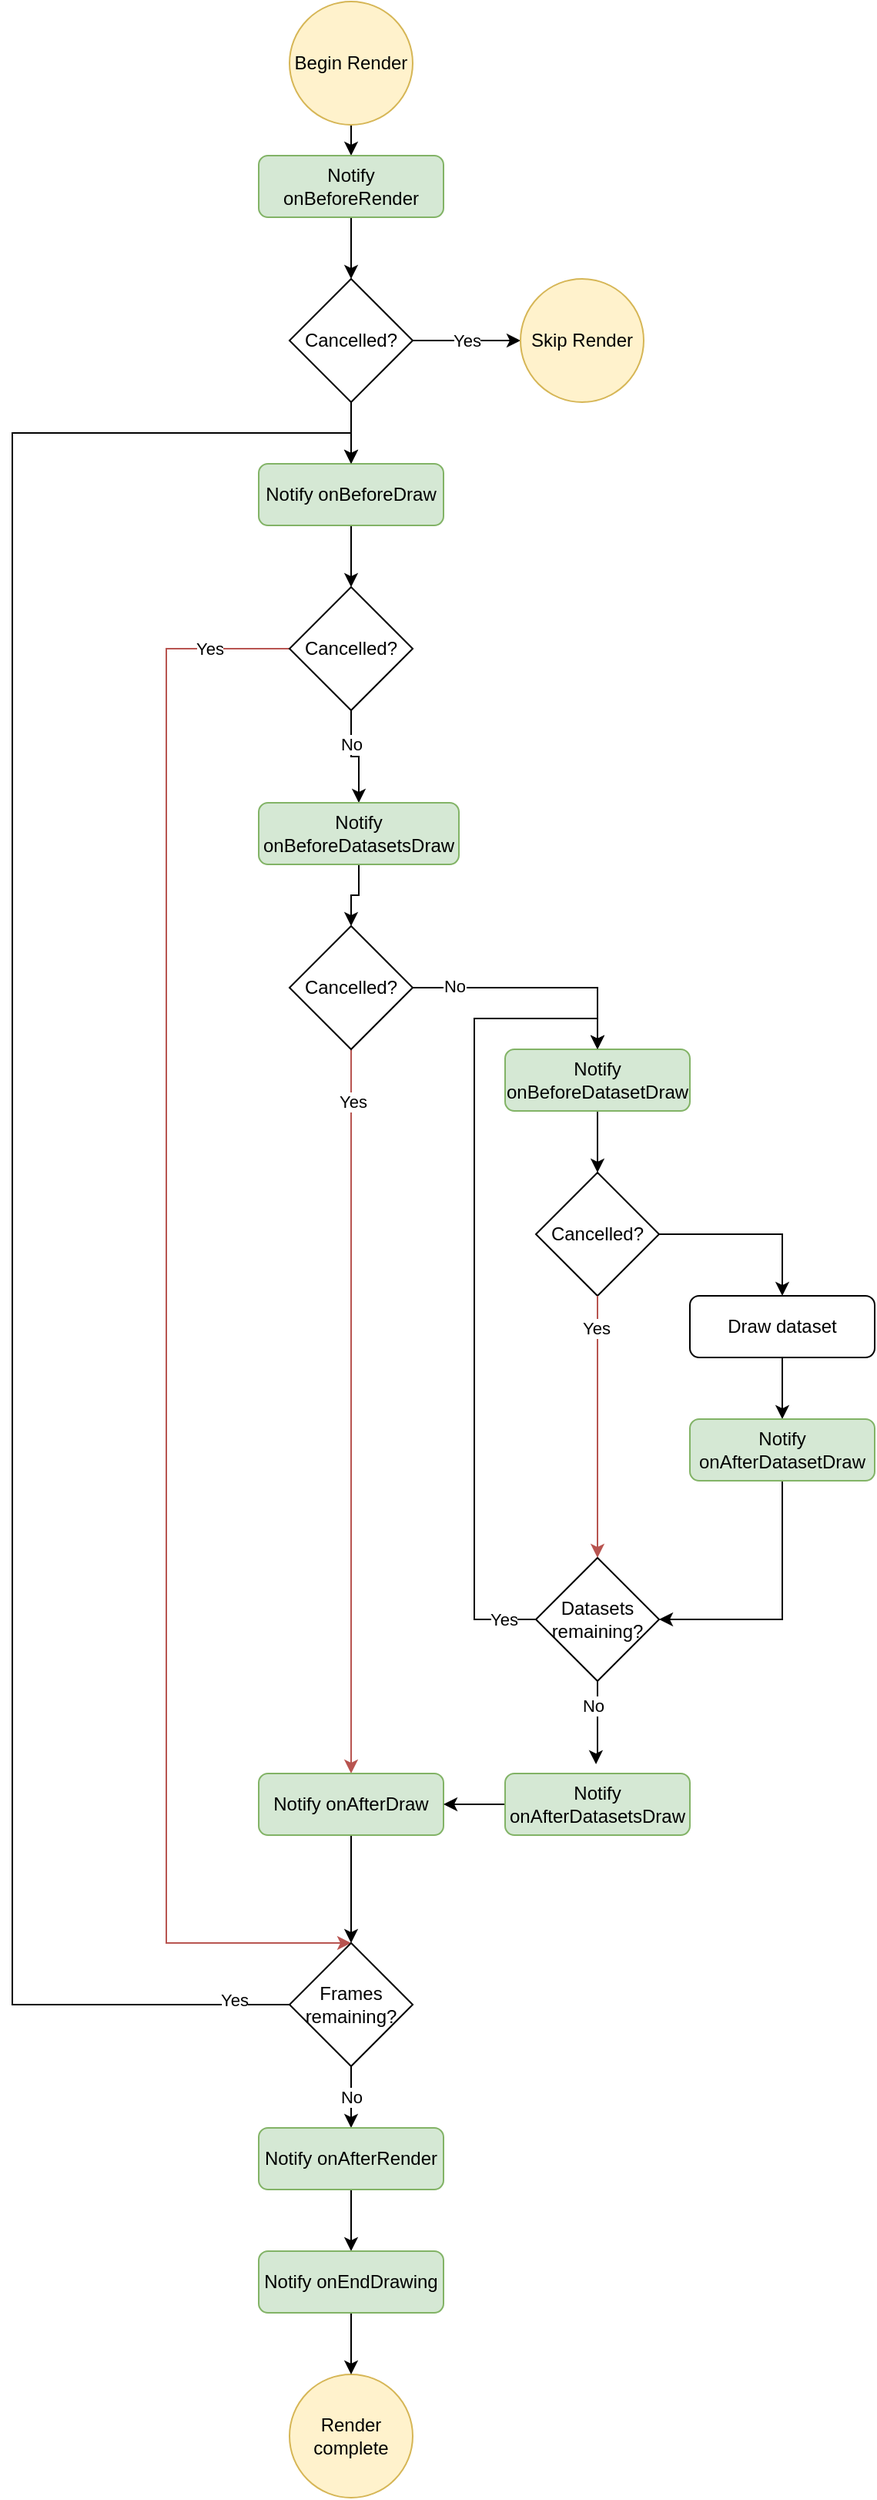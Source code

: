 <mxfile version="13.5.7" type="device" pages="3"><diagram id="GnJziOrIlQhF6Q0E3uKP" name="Chart render"><mxGraphModel dx="1086" dy="806" grid="1" gridSize="10" guides="1" tooltips="1" connect="1" arrows="1" fold="1" page="1" pageScale="1" pageWidth="850" pageHeight="1100" math="0" shadow="0"><root><mxCell id="0"/><mxCell id="1" parent="0"/><mxCell id="fmlOyNdgdFFBq7cwYFHD-3" style="edgeStyle=orthogonalEdgeStyle;rounded=0;orthogonalLoop=1;jettySize=auto;html=1;exitX=0.5;exitY=1;exitDx=0;exitDy=0;entryX=0.5;entryY=0;entryDx=0;entryDy=0;" parent="1" source="fmlOyNdgdFFBq7cwYFHD-1" target="fmlOyNdgdFFBq7cwYFHD-2" edge="1"><mxGeometry relative="1" as="geometry"/></mxCell><mxCell id="fmlOyNdgdFFBq7cwYFHD-1" value="Begin Render" style="ellipse;whiteSpace=wrap;html=1;aspect=fixed;fillColor=#fff2cc;strokeColor=#d6b656;" parent="1" vertex="1"><mxGeometry x="380" y="20" width="80" height="80" as="geometry"/></mxCell><mxCell id="fmlOyNdgdFFBq7cwYFHD-5" style="edgeStyle=orthogonalEdgeStyle;rounded=0;orthogonalLoop=1;jettySize=auto;html=1;exitX=0.5;exitY=1;exitDx=0;exitDy=0;entryX=0.5;entryY=0;entryDx=0;entryDy=0;" parent="1" source="fmlOyNdgdFFBq7cwYFHD-2" target="fmlOyNdgdFFBq7cwYFHD-4" edge="1"><mxGeometry relative="1" as="geometry"/></mxCell><mxCell id="fmlOyNdgdFFBq7cwYFHD-2" value="Notify onBeforeRender" style="rounded=1;whiteSpace=wrap;html=1;fillColor=#d5e8d4;strokeColor=#82b366;" parent="1" vertex="1"><mxGeometry x="360" y="120" width="120" height="40" as="geometry"/></mxCell><mxCell id="fmlOyNdgdFFBq7cwYFHD-8" value="Yes" style="edgeStyle=orthogonalEdgeStyle;rounded=0;orthogonalLoop=1;jettySize=auto;html=1;exitX=1;exitY=0.5;exitDx=0;exitDy=0;entryX=0;entryY=0.5;entryDx=0;entryDy=0;" parent="1" source="fmlOyNdgdFFBq7cwYFHD-4" target="734RPRVgWJddJcd1C0tZ-1" edge="1"><mxGeometry relative="1" as="geometry"><mxPoint x="520" y="240" as="targetPoint"/></mxGeometry></mxCell><mxCell id="fmlOyNdgdFFBq7cwYFHD-10" style="edgeStyle=orthogonalEdgeStyle;rounded=0;orthogonalLoop=1;jettySize=auto;html=1;exitX=0.5;exitY=1;exitDx=0;exitDy=0;" parent="1" source="fmlOyNdgdFFBq7cwYFHD-4" target="fmlOyNdgdFFBq7cwYFHD-9" edge="1"><mxGeometry relative="1" as="geometry"/></mxCell><mxCell id="fmlOyNdgdFFBq7cwYFHD-4" value="Cancelled?" style="rhombus;whiteSpace=wrap;html=1;" parent="1" vertex="1"><mxGeometry x="380" y="200" width="80" height="80" as="geometry"/></mxCell><mxCell id="fmlOyNdgdFFBq7cwYFHD-12" style="edgeStyle=orthogonalEdgeStyle;rounded=0;orthogonalLoop=1;jettySize=auto;html=1;exitX=0.5;exitY=1;exitDx=0;exitDy=0;" parent="1" source="fmlOyNdgdFFBq7cwYFHD-9" target="fmlOyNdgdFFBq7cwYFHD-11" edge="1"><mxGeometry relative="1" as="geometry"/></mxCell><mxCell id="fmlOyNdgdFFBq7cwYFHD-9" value="Notify onBeforeDraw" style="rounded=1;whiteSpace=wrap;html=1;fillColor=#d5e8d4;strokeColor=#82b366;" parent="1" vertex="1"><mxGeometry x="360" y="320" width="120" height="40" as="geometry"/></mxCell><mxCell id="fmlOyNdgdFFBq7cwYFHD-14" value="Yes" style="edgeStyle=orthogonalEdgeStyle;rounded=0;orthogonalLoop=1;jettySize=auto;html=1;exitX=0;exitY=0.5;exitDx=0;exitDy=0;entryX=0.5;entryY=0;entryDx=0;entryDy=0;fillColor=#f8cecc;strokeColor=#b85450;" parent="1" source="fmlOyNdgdFFBq7cwYFHD-11" target="fmlOyNdgdFFBq7cwYFHD-13" edge="1"><mxGeometry x="-0.9" relative="1" as="geometry"><Array as="points"><mxPoint x="300" y="440"/><mxPoint x="300" y="1280"/></Array><mxPoint as="offset"/></mxGeometry></mxCell><mxCell id="fmlOyNdgdFFBq7cwYFHD-21" value="No" style="edgeStyle=orthogonalEdgeStyle;rounded=0;orthogonalLoop=1;jettySize=auto;html=1;exitX=0.5;exitY=1;exitDx=0;exitDy=0;entryX=0.5;entryY=0;entryDx=0;entryDy=0;" parent="1" source="fmlOyNdgdFFBq7cwYFHD-11" target="fmlOyNdgdFFBq7cwYFHD-22" edge="1"><mxGeometry x="-0.333" relative="1" as="geometry"><mxPoint x="420" y="520" as="targetPoint"/><mxPoint as="offset"/></mxGeometry></mxCell><mxCell id="fmlOyNdgdFFBq7cwYFHD-11" value="Cancelled?" style="rhombus;whiteSpace=wrap;html=1;" parent="1" vertex="1"><mxGeometry x="380" y="400" width="80" height="80" as="geometry"/></mxCell><mxCell id="fmlOyNdgdFFBq7cwYFHD-16" value="No" style="edgeStyle=orthogonalEdgeStyle;rounded=0;orthogonalLoop=1;jettySize=auto;html=1;exitX=0.5;exitY=1;exitDx=0;exitDy=0;entryX=0.5;entryY=0;entryDx=0;entryDy=0;" parent="1" source="fmlOyNdgdFFBq7cwYFHD-13" target="fmlOyNdgdFFBq7cwYFHD-15" edge="1"><mxGeometry relative="1" as="geometry"/></mxCell><mxCell id="fmlOyNdgdFFBq7cwYFHD-17" style="edgeStyle=orthogonalEdgeStyle;rounded=0;orthogonalLoop=1;jettySize=auto;html=1;exitX=0;exitY=0.5;exitDx=0;exitDy=0;entryX=0.5;entryY=0;entryDx=0;entryDy=0;" parent="1" source="fmlOyNdgdFFBq7cwYFHD-13" target="fmlOyNdgdFFBq7cwYFHD-9" edge="1"><mxGeometry relative="1" as="geometry"><Array as="points"><mxPoint x="200" y="1320"/><mxPoint x="200" y="300"/><mxPoint x="420" y="300"/></Array></mxGeometry></mxCell><mxCell id="fmlOyNdgdFFBq7cwYFHD-18" value="Yes" style="edgeLabel;html=1;align=center;verticalAlign=middle;resizable=0;points=[];" parent="fmlOyNdgdFFBq7cwYFHD-17" vertex="1" connectable="0"><mxGeometry x="-0.95" y="-3" relative="1" as="geometry"><mxPoint as="offset"/></mxGeometry></mxCell><mxCell id="fmlOyNdgdFFBq7cwYFHD-13" value="Frames remaining?" style="rhombus;whiteSpace=wrap;html=1;" parent="1" vertex="1"><mxGeometry x="380" y="1280" width="80" height="80" as="geometry"/></mxCell><mxCell id="fmlOyNdgdFFBq7cwYFHD-47" style="edgeStyle=orthogonalEdgeStyle;rounded=0;orthogonalLoop=1;jettySize=auto;html=1;exitX=0.5;exitY=1;exitDx=0;exitDy=0;" parent="1" source="fmlOyNdgdFFBq7cwYFHD-15" target="8lVrZA8lv4T2gQt4YGdE-1" edge="1"><mxGeometry relative="1" as="geometry"/></mxCell><mxCell id="fmlOyNdgdFFBq7cwYFHD-15" value="Notify onAfterRender" style="rounded=1;whiteSpace=wrap;html=1;fillColor=#d5e8d4;strokeColor=#82b366;" parent="1" vertex="1"><mxGeometry x="360" y="1400" width="120" height="40" as="geometry"/></mxCell><mxCell id="fmlOyNdgdFFBq7cwYFHD-25" style="edgeStyle=orthogonalEdgeStyle;rounded=0;orthogonalLoop=1;jettySize=auto;html=1;exitX=0.5;exitY=1;exitDx=0;exitDy=0;" parent="1" source="fmlOyNdgdFFBq7cwYFHD-22" target="fmlOyNdgdFFBq7cwYFHD-24" edge="1"><mxGeometry relative="1" as="geometry"/></mxCell><mxCell id="fmlOyNdgdFFBq7cwYFHD-22" value="Notify onBeforeDatasetsDraw" style="rounded=1;whiteSpace=wrap;html=1;fillColor=#d5e8d4;strokeColor=#82b366;" parent="1" vertex="1"><mxGeometry x="360" y="540" width="130" height="40" as="geometry"/></mxCell><mxCell id="fmlOyNdgdFFBq7cwYFHD-30" style="edgeStyle=orthogonalEdgeStyle;rounded=0;orthogonalLoop=1;jettySize=auto;html=1;exitX=0.5;exitY=1;exitDx=0;exitDy=0;entryX=0.5;entryY=0;entryDx=0;entryDy=0;fillColor=#f8cecc;strokeColor=#b85450;" parent="1" source="fmlOyNdgdFFBq7cwYFHD-24" target="fmlOyNdgdFFBq7cwYFHD-27" edge="1"><mxGeometry relative="1" as="geometry"><mxPoint x="420" y="1140" as="targetPoint"/></mxGeometry></mxCell><mxCell id="fmlOyNdgdFFBq7cwYFHD-31" value="Yes" style="edgeLabel;html=1;align=center;verticalAlign=middle;resizable=0;points=[];" parent="fmlOyNdgdFFBq7cwYFHD-30" vertex="1" connectable="0"><mxGeometry x="-0.856" y="1" relative="1" as="geometry"><mxPoint as="offset"/></mxGeometry></mxCell><mxCell id="fmlOyNdgdFFBq7cwYFHD-33" style="edgeStyle=orthogonalEdgeStyle;rounded=0;orthogonalLoop=1;jettySize=auto;html=1;exitX=1;exitY=0.5;exitDx=0;exitDy=0;entryX=0.5;entryY=0;entryDx=0;entryDy=0;" parent="1" source="fmlOyNdgdFFBq7cwYFHD-24" target="fmlOyNdgdFFBq7cwYFHD-32" edge="1"><mxGeometry relative="1" as="geometry"/></mxCell><mxCell id="fmlOyNdgdFFBq7cwYFHD-34" value="No" style="edgeLabel;html=1;align=center;verticalAlign=middle;resizable=0;points=[];" parent="fmlOyNdgdFFBq7cwYFHD-33" vertex="1" connectable="0"><mxGeometry x="-0.662" y="1" relative="1" as="geometry"><mxPoint as="offset"/></mxGeometry></mxCell><mxCell id="fmlOyNdgdFFBq7cwYFHD-24" value="Cancelled?" style="rhombus;whiteSpace=wrap;html=1;" parent="1" vertex="1"><mxGeometry x="380" y="620" width="80" height="80" as="geometry"/></mxCell><mxCell id="fmlOyNdgdFFBq7cwYFHD-29" style="edgeStyle=orthogonalEdgeStyle;rounded=0;orthogonalLoop=1;jettySize=auto;html=1;exitX=0.5;exitY=1;exitDx=0;exitDy=0;entryX=0.5;entryY=0;entryDx=0;entryDy=0;" parent="1" source="fmlOyNdgdFFBq7cwYFHD-27" target="fmlOyNdgdFFBq7cwYFHD-13" edge="1"><mxGeometry relative="1" as="geometry"/></mxCell><mxCell id="fmlOyNdgdFFBq7cwYFHD-27" value="Notify onAfterDraw" style="rounded=1;whiteSpace=wrap;html=1;fillColor=#d5e8d4;strokeColor=#82b366;" parent="1" vertex="1"><mxGeometry x="360" y="1170" width="120" height="40" as="geometry"/></mxCell><mxCell id="fmlOyNdgdFFBq7cwYFHD-36" style="edgeStyle=orthogonalEdgeStyle;rounded=0;orthogonalLoop=1;jettySize=auto;html=1;exitX=0.5;exitY=1;exitDx=0;exitDy=0;" parent="1" source="fmlOyNdgdFFBq7cwYFHD-32" target="fmlOyNdgdFFBq7cwYFHD-35" edge="1"><mxGeometry relative="1" as="geometry"/></mxCell><mxCell id="fmlOyNdgdFFBq7cwYFHD-32" value="Notify onBeforeDatasetDraw" style="rounded=1;whiteSpace=wrap;html=1;fillColor=#d5e8d4;strokeColor=#82b366;" parent="1" vertex="1"><mxGeometry x="520" y="700" width="120" height="40" as="geometry"/></mxCell><mxCell id="fmlOyNdgdFFBq7cwYFHD-42" style="edgeStyle=orthogonalEdgeStyle;rounded=0;orthogonalLoop=1;jettySize=auto;html=1;exitX=1;exitY=0.5;exitDx=0;exitDy=0;entryX=0.5;entryY=0;entryDx=0;entryDy=0;" parent="1" source="fmlOyNdgdFFBq7cwYFHD-35" target="fmlOyNdgdFFBq7cwYFHD-41" edge="1"><mxGeometry relative="1" as="geometry"/></mxCell><mxCell id="fmlOyNdgdFFBq7cwYFHD-35" value="Cancelled?" style="rhombus;whiteSpace=wrap;html=1;" parent="1" vertex="1"><mxGeometry x="540" y="780" width="80" height="80" as="geometry"/></mxCell><mxCell id="fmlOyNdgdFFBq7cwYFHD-38" value="Yes" style="edgeStyle=orthogonalEdgeStyle;rounded=0;orthogonalLoop=1;jettySize=auto;html=1;exitX=0;exitY=0.5;exitDx=0;exitDy=0;entryX=0.5;entryY=0;entryDx=0;entryDy=0;" parent="1" source="fmlOyNdgdFFBq7cwYFHD-37" target="fmlOyNdgdFFBq7cwYFHD-32" edge="1"><mxGeometry x="-0.918" relative="1" as="geometry"><Array as="points"><mxPoint x="500" y="1070"/><mxPoint x="500" y="680"/><mxPoint x="580" y="680"/></Array><mxPoint as="offset"/></mxGeometry></mxCell><mxCell id="fmlOyNdgdFFBq7cwYFHD-48" style="edgeStyle=orthogonalEdgeStyle;rounded=0;orthogonalLoop=1;jettySize=auto;html=1;exitX=0.5;exitY=1;exitDx=0;exitDy=0;entryX=0.492;entryY=-0.15;entryDx=0;entryDy=0;entryPerimeter=0;" parent="1" source="fmlOyNdgdFFBq7cwYFHD-37" target="C2GK0nf1h0dBKhVct6-U-2" edge="1"><mxGeometry relative="1" as="geometry"><Array as="points"><mxPoint x="580" y="1160"/></Array><mxPoint x="420" y="1140" as="targetPoint"/></mxGeometry></mxCell><mxCell id="fmlOyNdgdFFBq7cwYFHD-49" value="No" style="edgeLabel;html=1;align=center;verticalAlign=middle;resizable=0;points=[];" parent="fmlOyNdgdFFBq7cwYFHD-48" vertex="1" connectable="0"><mxGeometry x="-0.432" y="-3" relative="1" as="geometry"><mxPoint as="offset"/></mxGeometry></mxCell><mxCell id="fmlOyNdgdFFBq7cwYFHD-37" value="Datasets remaining?" style="rhombus;whiteSpace=wrap;html=1;" parent="1" vertex="1"><mxGeometry x="540" y="1030" width="80" height="80" as="geometry"/></mxCell><mxCell id="fmlOyNdgdFFBq7cwYFHD-44" style="edgeStyle=orthogonalEdgeStyle;rounded=0;orthogonalLoop=1;jettySize=auto;html=1;exitX=0.5;exitY=1;exitDx=0;exitDy=0;" parent="1" source="fmlOyNdgdFFBq7cwYFHD-41" target="fmlOyNdgdFFBq7cwYFHD-43" edge="1"><mxGeometry relative="1" as="geometry"/></mxCell><mxCell id="fmlOyNdgdFFBq7cwYFHD-41" value="Draw dataset" style="rounded=1;whiteSpace=wrap;html=1;" parent="1" vertex="1"><mxGeometry x="640" y="860" width="120" height="40" as="geometry"/></mxCell><mxCell id="fmlOyNdgdFFBq7cwYFHD-45" style="edgeStyle=orthogonalEdgeStyle;rounded=0;orthogonalLoop=1;jettySize=auto;html=1;exitX=0.5;exitY=1;exitDx=0;exitDy=0;entryX=1;entryY=0.5;entryDx=0;entryDy=0;" parent="1" source="fmlOyNdgdFFBq7cwYFHD-43" target="fmlOyNdgdFFBq7cwYFHD-37" edge="1"><mxGeometry relative="1" as="geometry"/></mxCell><mxCell id="fmlOyNdgdFFBq7cwYFHD-43" value="Notify onAfterDatasetDraw" style="rounded=1;whiteSpace=wrap;html=1;fillColor=#d5e8d4;strokeColor=#82b366;" parent="1" vertex="1"><mxGeometry x="640" y="940" width="120" height="40" as="geometry"/></mxCell><mxCell id="fmlOyNdgdFFBq7cwYFHD-46" value="Render complete" style="ellipse;whiteSpace=wrap;html=1;aspect=fixed;fillColor=#fff2cc;strokeColor=#d6b656;" parent="1" vertex="1"><mxGeometry x="380" y="1560" width="80" height="80" as="geometry"/></mxCell><mxCell id="fmlOyNdgdFFBq7cwYFHD-39" style="edgeStyle=orthogonalEdgeStyle;rounded=0;orthogonalLoop=1;jettySize=auto;html=1;exitX=0.5;exitY=1;exitDx=0;exitDy=0;fillColor=#f8cecc;strokeColor=#b85450;" parent="1" source="fmlOyNdgdFFBq7cwYFHD-35" target="fmlOyNdgdFFBq7cwYFHD-37" edge="1"><mxGeometry relative="1" as="geometry"/></mxCell><mxCell id="fmlOyNdgdFFBq7cwYFHD-40" value="Yes" style="edgeLabel;html=1;align=center;verticalAlign=middle;resizable=0;points=[];" parent="fmlOyNdgdFFBq7cwYFHD-39" vertex="1" connectable="0"><mxGeometry x="-0.754" y="-1" relative="1" as="geometry"><mxPoint as="offset"/></mxGeometry></mxCell><mxCell id="C2GK0nf1h0dBKhVct6-U-3" value="" style="edgeStyle=orthogonalEdgeStyle;rounded=0;orthogonalLoop=1;jettySize=auto;html=1;" parent="1" source="C2GK0nf1h0dBKhVct6-U-2" target="fmlOyNdgdFFBq7cwYFHD-27" edge="1"><mxGeometry relative="1" as="geometry"/></mxCell><mxCell id="C2GK0nf1h0dBKhVct6-U-2" value="Notify onAfterDatasetsDraw" style="rounded=1;whiteSpace=wrap;html=1;fillColor=#d5e8d4;strokeColor=#82b366;" parent="1" vertex="1"><mxGeometry x="520" y="1170" width="120" height="40" as="geometry"/></mxCell><mxCell id="734RPRVgWJddJcd1C0tZ-1" value="Skip Render" style="ellipse;whiteSpace=wrap;html=1;aspect=fixed;fillColor=#fff2cc;strokeColor=#d6b656;" parent="1" vertex="1"><mxGeometry x="530" y="200" width="80" height="80" as="geometry"/></mxCell><mxCell id="8lVrZA8lv4T2gQt4YGdE-2" value="" style="edgeStyle=orthogonalEdgeStyle;rounded=0;orthogonalLoop=1;jettySize=auto;html=1;" edge="1" parent="1" source="8lVrZA8lv4T2gQt4YGdE-1" target="fmlOyNdgdFFBq7cwYFHD-46"><mxGeometry relative="1" as="geometry"/></mxCell><mxCell id="8lVrZA8lv4T2gQt4YGdE-1" value="Notify onEndDrawing" style="rounded=1;whiteSpace=wrap;html=1;fillColor=#d5e8d4;strokeColor=#82b366;" vertex="1" parent="1"><mxGeometry x="360" y="1480" width="120" height="40" as="geometry"/></mxCell></root></mxGraphModel></diagram><diagram id="qz6xZkkN5_TWD1aOfnxG" name="Chart Init"><mxGraphModel dx="1422" dy="822" grid="1" gridSize="10" guides="1" tooltips="1" connect="1" arrows="1" fold="1" page="1" pageScale="1" pageWidth="850" pageHeight="1100" math="0" shadow="0"><root><mxCell id="VrM6jVqB5EdETJXvk_b9-0"/><mxCell id="VrM6jVqB5EdETJXvk_b9-1" parent="VrM6jVqB5EdETJXvk_b9-0"/><mxCell id="B2WSiB_KLkefbDagkvPR-1" style="edgeStyle=orthogonalEdgeStyle;rounded=0;orthogonalLoop=1;jettySize=auto;html=1;exitX=0.5;exitY=1;exitDx=0;exitDy=0;entryX=0.5;entryY=0;entryDx=0;entryDy=0;" parent="VrM6jVqB5EdETJXvk_b9-1" source="woh9SrBhe5PWHDFjs9Lz-0" target="wKLOAW9VDdq8X3mcxytw-0" edge="1"><mxGeometry relative="1" as="geometry"/></mxCell><mxCell id="woh9SrBhe5PWHDFjs9Lz-0" value="Chart created" style="ellipse;whiteSpace=wrap;html=1;aspect=fixed;fillColor=#fff2cc;strokeColor=#d6b656;" parent="VrM6jVqB5EdETJXvk_b9-1" vertex="1"><mxGeometry x="380" y="20" width="80" height="80" as="geometry"/></mxCell><mxCell id="szYufQv6bFErSRYS5-Rp-1" style="edgeStyle=orthogonalEdgeStyle;rounded=0;orthogonalLoop=1;jettySize=auto;html=1;exitX=0.5;exitY=1;exitDx=0;exitDy=0;" parent="VrM6jVqB5EdETJXvk_b9-1" source="B2WSiB_KLkefbDagkvPR-0" target="B2WSiB_KLkefbDagkvPR-2" edge="1"><mxGeometry relative="1" as="geometry"/></mxCell><mxCell id="B2WSiB_KLkefbDagkvPR-0" value="Notify onBeforeInit" style="rounded=1;whiteSpace=wrap;html=1;fillColor=#d5e8d4;strokeColor=#82b366;" parent="VrM6jVqB5EdETJXvk_b9-1" vertex="1"><mxGeometry x="360" y="320" width="120" height="40" as="geometry"/></mxCell><mxCell id="szYufQv6bFErSRYS5-Rp-3" style="edgeStyle=orthogonalEdgeStyle;rounded=0;orthogonalLoop=1;jettySize=auto;html=1;exitX=1;exitY=0.5;exitDx=0;exitDy=0;entryX=0.5;entryY=0;entryDx=0;entryDy=0;" parent="VrM6jVqB5EdETJXvk_b9-1" source="B2WSiB_KLkefbDagkvPR-2" target="szYufQv6bFErSRYS5-Rp-2" edge="1"><mxGeometry relative="1" as="geometry"/></mxCell><mxCell id="szYufQv6bFErSRYS5-Rp-4" value="Yes" style="edgeLabel;html=1;align=center;verticalAlign=middle;resizable=0;points=[];" parent="szYufQv6bFErSRYS5-Rp-3" vertex="1" connectable="0"><mxGeometry x="-0.6" y="4" relative="1" as="geometry"><mxPoint as="offset"/></mxGeometry></mxCell><mxCell id="szYufQv6bFErSRYS5-Rp-6" value="No" style="edgeStyle=orthogonalEdgeStyle;rounded=0;orthogonalLoop=1;jettySize=auto;html=1;exitX=0.5;exitY=1;exitDx=0;exitDy=0;entryX=0.5;entryY=0;entryDx=0;entryDy=0;" parent="VrM6jVqB5EdETJXvk_b9-1" source="B2WSiB_KLkefbDagkvPR-2" target="szYufQv6bFErSRYS5-Rp-5" edge="1"><mxGeometry x="-0.5" relative="1" as="geometry"><Array as="points"><mxPoint x="420" y="500"/><mxPoint x="420" y="500"/></Array><mxPoint as="offset"/></mxGeometry></mxCell><mxCell id="B2WSiB_KLkefbDagkvPR-2" value="Responsive?" style="rhombus;whiteSpace=wrap;html=1;" parent="VrM6jVqB5EdETJXvk_b9-1" vertex="1"><mxGeometry x="380" y="400" width="80" height="80" as="geometry"/></mxCell><mxCell id="szYufQv6bFErSRYS5-Rp-7" style="edgeStyle=orthogonalEdgeStyle;rounded=0;orthogonalLoop=1;jettySize=auto;html=1;exitX=0.5;exitY=1;exitDx=0;exitDy=0;entryX=0.5;entryY=0;entryDx=0;entryDy=0;" parent="VrM6jVqB5EdETJXvk_b9-1" source="szYufQv6bFErSRYS5-Rp-2" target="szYufQv6bFErSRYS5-Rp-5" edge="1"><mxGeometry relative="1" as="geometry"/></mxCell><mxCell id="szYufQv6bFErSRYS5-Rp-2" value="Notify onResize" style="rounded=1;whiteSpace=wrap;html=1;fillColor=#d5e8d4;strokeColor=#82b366;" parent="VrM6jVqB5EdETJXvk_b9-1" vertex="1"><mxGeometry x="480" y="480" width="120" height="40" as="geometry"/></mxCell><mxCell id="szYufQv6bFErSRYS5-Rp-9" style="edgeStyle=orthogonalEdgeStyle;rounded=0;orthogonalLoop=1;jettySize=auto;html=1;exitX=0.5;exitY=1;exitDx=0;exitDy=0;" parent="VrM6jVqB5EdETJXvk_b9-1" source="szYufQv6bFErSRYS5-Rp-5" target="szYufQv6bFErSRYS5-Rp-8" edge="1"><mxGeometry relative="1" as="geometry"/></mxCell><mxCell id="szYufQv6bFErSRYS5-Rp-5" value="Notify onAfterInit" style="rounded=1;whiteSpace=wrap;html=1;fillColor=#d5e8d4;strokeColor=#82b366;" parent="VrM6jVqB5EdETJXvk_b9-1" vertex="1"><mxGeometry x="360" y="560" width="120" height="40" as="geometry"/></mxCell><mxCell id="szYufQv6bFErSRYS5-Rp-8" value="Initial update" style="ellipse;whiteSpace=wrap;html=1;aspect=fixed;fillColor=#fff2cc;strokeColor=#d6b656;" parent="VrM6jVqB5EdETJXvk_b9-1" vertex="1"><mxGeometry x="380" y="640" width="80" height="80" as="geometry"/></mxCell><mxCell id="pECM--Bhd49QXNkkACUy-1" value="" style="edgeStyle=orthogonalEdgeStyle;rounded=0;orthogonalLoop=1;jettySize=auto;html=1;" edge="1" parent="VrM6jVqB5EdETJXvk_b9-1" source="wKLOAW9VDdq8X3mcxytw-0" target="pECM--Bhd49QXNkkACUy-0"><mxGeometry relative="1" as="geometry"/></mxCell><mxCell id="wKLOAW9VDdq8X3mcxytw-0" value="Notify onConfigure" style="rounded=1;whiteSpace=wrap;html=1;fillColor=#d5e8d4;strokeColor=#82b366;" vertex="1" parent="VrM6jVqB5EdETJXvk_b9-1"><mxGeometry x="360" y="160" width="120" height="40" as="geometry"/></mxCell><mxCell id="pECM--Bhd49QXNkkACUy-2" value="" style="edgeStyle=orthogonalEdgeStyle;rounded=0;orthogonalLoop=1;jettySize=auto;html=1;" edge="1" parent="VrM6jVqB5EdETJXvk_b9-1" source="pECM--Bhd49QXNkkACUy-0" target="B2WSiB_KLkefbDagkvPR-0"><mxGeometry relative="1" as="geometry"/></mxCell><mxCell id="pECM--Bhd49QXNkkACUy-0" value="Create new Chart" style="rounded=1;whiteSpace=wrap;html=1;" vertex="1" parent="VrM6jVqB5EdETJXvk_b9-1"><mxGeometry x="360" y="240" width="120" height="40" as="geometry"/></mxCell></root></mxGraphModel></diagram><diagram id="6Hx3QUBt-kPyE_5nGTOz" name="Chart update"><mxGraphModel dx="1422" dy="822" grid="1" gridSize="10" guides="1" tooltips="1" connect="1" arrows="1" fold="1" page="1" pageScale="1" pageWidth="850" pageHeight="1100" math="0" shadow="0"><root><mxCell id="VQfmOpTDe0VD5iAt6V-u-0"/><mxCell id="VQfmOpTDe0VD5iAt6V-u-1" parent="VQfmOpTDe0VD5iAt6V-u-0"/><mxCell id="Q3U93CJ0g42DnSEeK9jO-9" value="" style="edgeStyle=orthogonalEdgeStyle;rounded=0;orthogonalLoop=1;jettySize=auto;html=1;" edge="1" parent="VQfmOpTDe0VD5iAt6V-u-1" source="qJuUtbHRhLutEYVtH8ei-0" target="Q3U93CJ0g42DnSEeK9jO-7"><mxGeometry relative="1" as="geometry"/></mxCell><mxCell id="qJuUtbHRhLutEYVtH8ei-0" value="Begin Update" style="ellipse;whiteSpace=wrap;html=1;aspect=fixed;fillColor=#fff2cc;strokeColor=#d6b656;" parent="VQfmOpTDe0VD5iAt6V-u-1" vertex="1"><mxGeometry x="380" y="20" width="80" height="80" as="geometry"/></mxCell><mxCell id="uzkxKyXQaDua5c7DPwUB-5" style="edgeStyle=orthogonalEdgeStyle;rounded=0;orthogonalLoop=1;jettySize=auto;html=1;exitX=0.5;exitY=1;exitDx=0;exitDy=0;entryX=0.5;entryY=0;entryDx=0;entryDy=0;" parent="VQfmOpTDe0VD5iAt6V-u-1" source="uzkxKyXQaDua5c7DPwUB-0" target="uzkxKyXQaDua5c7DPwUB-2" edge="1"><mxGeometry relative="1" as="geometry"/></mxCell><mxCell id="uzkxKyXQaDua5c7DPwUB-0" value="Notify onBeforeUpdate" style="rounded=1;whiteSpace=wrap;html=1;fillColor=#d5e8d4;strokeColor=#82b366;" parent="VQfmOpTDe0VD5iAt6V-u-1" vertex="1"><mxGeometry x="360" y="340" width="120" height="40" as="geometry"/></mxCell><mxCell id="uzkxKyXQaDua5c7DPwUB-1" value="Yes" style="edgeStyle=orthogonalEdgeStyle;rounded=0;orthogonalLoop=1;jettySize=auto;html=1;exitX=1;exitY=0.5;exitDx=0;exitDy=0;entryX=0;entryY=0.5;entryDx=0;entryDy=0;fillColor=#f8cecc;strokeColor=#b85450;" parent="VQfmOpTDe0VD5iAt6V-u-1" source="uzkxKyXQaDua5c7DPwUB-2" target="9U9BDA_vBVtE0qd9y0JR-0" edge="1"><mxGeometry relative="1" as="geometry"><mxPoint x="520" y="460" as="targetPoint"/></mxGeometry></mxCell><mxCell id="uzkxKyXQaDua5c7DPwUB-7" style="edgeStyle=orthogonalEdgeStyle;rounded=0;orthogonalLoop=1;jettySize=auto;html=1;exitX=0.5;exitY=1;exitDx=0;exitDy=0;entryX=0.5;entryY=0;entryDx=0;entryDy=0;" parent="VQfmOpTDe0VD5iAt6V-u-1" source="uzkxKyXQaDua5c7DPwUB-2" target="uzkxKyXQaDua5c7DPwUB-6" edge="1"><mxGeometry relative="1" as="geometry"/></mxCell><mxCell id="uzkxKyXQaDua5c7DPwUB-2" value="Cancelled?" style="rhombus;whiteSpace=wrap;html=1;" parent="VQfmOpTDe0VD5iAt6V-u-1" vertex="1"><mxGeometry x="380" y="420" width="80" height="80" as="geometry"/></mxCell><mxCell id="uzkxKyXQaDua5c7DPwUB-9" style="edgeStyle=orthogonalEdgeStyle;rounded=0;orthogonalLoop=1;jettySize=auto;html=1;exitX=0.5;exitY=1;exitDx=0;exitDy=0;" parent="VQfmOpTDe0VD5iAt6V-u-1" source="uzkxKyXQaDua5c7DPwUB-6" target="uzkxKyXQaDua5c7DPwUB-8" edge="1"><mxGeometry relative="1" as="geometry"/></mxCell><mxCell id="uzkxKyXQaDua5c7DPwUB-6" value="Create / Delete dataset controllers for added / removed datasets" style="rounded=1;whiteSpace=wrap;html=1;" parent="VQfmOpTDe0VD5iAt6V-u-1" vertex="1"><mxGeometry x="360" y="540" width="120" height="60" as="geometry"/></mxCell><mxCell id="uzkxKyXQaDua5c7DPwUB-11" style="edgeStyle=orthogonalEdgeStyle;rounded=0;orthogonalLoop=1;jettySize=auto;html=1;exitX=0.5;exitY=1;exitDx=0;exitDy=0;entryX=0.5;entryY=0;entryDx=0;entryDy=0;" parent="VQfmOpTDe0VD5iAt6V-u-1" source="uzkxKyXQaDua5c7DPwUB-8" target="uzkxKyXQaDua5c7DPwUB-10" edge="1"><mxGeometry relative="1" as="geometry"/></mxCell><mxCell id="uzkxKyXQaDua5c7DPwUB-8" value="Notify onBeforeElementsUpdate" style="rounded=1;whiteSpace=wrap;html=1;fillColor=#d5e8d4;strokeColor=#82b366;" parent="VQfmOpTDe0VD5iAt6V-u-1" vertex="1"><mxGeometry x="350" y="630" width="140" height="40" as="geometry"/></mxCell><mxCell id="uzkxKyXQaDua5c7DPwUB-14" style="edgeStyle=orthogonalEdgeStyle;rounded=0;orthogonalLoop=1;jettySize=auto;html=1;exitX=0.5;exitY=1;exitDx=0;exitDy=0;entryX=0.5;entryY=0;entryDx=0;entryDy=0;" parent="VQfmOpTDe0VD5iAt6V-u-1" source="uzkxKyXQaDua5c7DPwUB-10" target="uzkxKyXQaDua5c7DPwUB-13" edge="1"><mxGeometry relative="1" as="geometry"/></mxCell><mxCell id="uzkxKyXQaDua5c7DPwUB-10" value="Dataset controllers update element metadata" style="rounded=1;whiteSpace=wrap;html=1;" parent="VQfmOpTDe0VD5iAt6V-u-1" vertex="1"><mxGeometry x="360" y="700" width="120" height="50" as="geometry"/></mxCell><mxCell id="uzkxKyXQaDua5c7DPwUB-19" style="edgeStyle=orthogonalEdgeStyle;rounded=0;orthogonalLoop=1;jettySize=auto;html=1;exitX=0.5;exitY=1;exitDx=0;exitDy=0;" parent="VQfmOpTDe0VD5iAt6V-u-1" source="uzkxKyXQaDua5c7DPwUB-13" target="uzkxKyXQaDua5c7DPwUB-15" edge="1"><mxGeometry relative="1" as="geometry"/></mxCell><mxCell id="uzkxKyXQaDua5c7DPwUB-13" value="Notify onBeforeLayout" style="rounded=1;whiteSpace=wrap;html=1;fillColor=#d5e8d4;strokeColor=#82b366;" parent="VQfmOpTDe0VD5iAt6V-u-1" vertex="1"><mxGeometry x="360" y="780" width="120" height="40" as="geometry"/></mxCell><mxCell id="uzkxKyXQaDua5c7DPwUB-17" style="edgeStyle=orthogonalEdgeStyle;rounded=0;orthogonalLoop=1;jettySize=auto;html=1;exitX=1;exitY=0.5;exitDx=0;exitDy=0;entryX=0.5;entryY=0;entryDx=0;entryDy=0;" parent="VQfmOpTDe0VD5iAt6V-u-1" source="uzkxKyXQaDua5c7DPwUB-15" target="uzkxKyXQaDua5c7DPwUB-16" edge="1"><mxGeometry relative="1" as="geometry"/></mxCell><mxCell id="uzkxKyXQaDua5c7DPwUB-18" value="No" style="edgeLabel;html=1;align=center;verticalAlign=middle;resizable=0;points=[];" parent="uzkxKyXQaDua5c7DPwUB-17" vertex="1" connectable="0"><mxGeometry x="-0.538" y="1" relative="1" as="geometry"><mxPoint as="offset"/></mxGeometry></mxCell><mxCell id="uzkxKyXQaDua5c7DPwUB-15" value="Cancelled?" style="rhombus;whiteSpace=wrap;html=1;" parent="VQfmOpTDe0VD5iAt6V-u-1" vertex="1"><mxGeometry x="380" y="850" width="80" height="80" as="geometry"/></mxCell><mxCell id="uzkxKyXQaDua5c7DPwUB-21" style="edgeStyle=orthogonalEdgeStyle;rounded=0;orthogonalLoop=1;jettySize=auto;html=1;exitX=0.5;exitY=1;exitDx=0;exitDy=0;entryX=0.5;entryY=0;entryDx=0;entryDy=0;" parent="VQfmOpTDe0VD5iAt6V-u-1" source="uzkxKyXQaDua5c7DPwUB-16" target="uzkxKyXQaDua5c7DPwUB-20" edge="1"><mxGeometry relative="1" as="geometry"/></mxCell><mxCell id="uzkxKyXQaDua5c7DPwUB-16" value="Size and place boxes in the canvas" style="rounded=1;whiteSpace=wrap;html=1;" parent="VQfmOpTDe0VD5iAt6V-u-1" vertex="1"><mxGeometry x="480" y="940" width="120" height="40" as="geometry"/></mxCell><mxCell id="uzkxKyXQaDua5c7DPwUB-23" style="edgeStyle=orthogonalEdgeStyle;rounded=0;orthogonalLoop=1;jettySize=auto;html=1;exitX=0.5;exitY=1;exitDx=0;exitDy=0;entryX=0.5;entryY=0;entryDx=0;entryDy=0;" parent="VQfmOpTDe0VD5iAt6V-u-1" source="uzkxKyXQaDua5c7DPwUB-20" edge="1"><mxGeometry relative="1" as="geometry"><mxPoint x="420" y="1100" as="targetPoint"/></mxGeometry></mxCell><mxCell id="uzkxKyXQaDua5c7DPwUB-20" value="Notify onAfterLayout" style="rounded=1;whiteSpace=wrap;html=1;fillColor=#d5e8d4;strokeColor=#82b366;" parent="VQfmOpTDe0VD5iAt6V-u-1" vertex="1"><mxGeometry x="480" y="1020" width="120" height="40" as="geometry"/></mxCell><mxCell id="uzkxKyXQaDua5c7DPwUB-24" style="edgeStyle=orthogonalEdgeStyle;rounded=0;orthogonalLoop=1;jettySize=auto;html=1;exitX=0.5;exitY=1;exitDx=0;exitDy=0;entryX=0.5;entryY=0;entryDx=0;entryDy=0;fillColor=#f8cecc;strokeColor=#b85450;" parent="VQfmOpTDe0VD5iAt6V-u-1" source="uzkxKyXQaDua5c7DPwUB-15" target="uzkxKyXQaDua5c7DPwUB-28" edge="1"><mxGeometry relative="1" as="geometry"><mxPoint x="420" y="1100" as="targetPoint"/></mxGeometry></mxCell><mxCell id="uzkxKyXQaDua5c7DPwUB-32" style="edgeStyle=orthogonalEdgeStyle;rounded=0;orthogonalLoop=1;jettySize=auto;html=1;exitX=0.5;exitY=1;exitDx=0;exitDy=0;" parent="VQfmOpTDe0VD5iAt6V-u-1" source="uzkxKyXQaDua5c7DPwUB-28" target="uzkxKyXQaDua5c7DPwUB-31" edge="1"><mxGeometry relative="1" as="geometry"/></mxCell><mxCell id="uzkxKyXQaDua5c7DPwUB-28" value="Notify onBeforeDatasetsUpdate" style="rounded=1;whiteSpace=wrap;html=1;fillColor=#d5e8d4;strokeColor=#82b366;" parent="VQfmOpTDe0VD5iAt6V-u-1" vertex="1"><mxGeometry x="350" y="1100" width="140" height="40" as="geometry"/></mxCell><mxCell id="uzkxKyXQaDua5c7DPwUB-34" style="edgeStyle=orthogonalEdgeStyle;rounded=0;orthogonalLoop=1;jettySize=auto;html=1;exitX=1;exitY=0.5;exitDx=0;exitDy=0;entryX=0.5;entryY=0;entryDx=0;entryDy=0;" parent="VQfmOpTDe0VD5iAt6V-u-1" source="uzkxKyXQaDua5c7DPwUB-31" target="uzkxKyXQaDua5c7DPwUB-33" edge="1"><mxGeometry relative="1" as="geometry"/></mxCell><mxCell id="uzkxKyXQaDua5c7DPwUB-35" value="No" style="edgeLabel;html=1;align=center;verticalAlign=middle;resizable=0;points=[];" parent="uzkxKyXQaDua5c7DPwUB-34" vertex="1" connectable="0"><mxGeometry x="-0.615" y="1" relative="1" as="geometry"><mxPoint as="offset"/></mxGeometry></mxCell><mxCell id="uzkxKyXQaDua5c7DPwUB-31" value="Cancelled?" style="rhombus;whiteSpace=wrap;html=1;" parent="VQfmOpTDe0VD5iAt6V-u-1" vertex="1"><mxGeometry x="380" y="1180" width="80" height="80" as="geometry"/></mxCell><mxCell id="uzkxKyXQaDua5c7DPwUB-37" style="edgeStyle=orthogonalEdgeStyle;rounded=0;orthogonalLoop=1;jettySize=auto;html=1;exitX=0.5;exitY=1;exitDx=0;exitDy=0;" parent="VQfmOpTDe0VD5iAt6V-u-1" source="uzkxKyXQaDua5c7DPwUB-33" target="uzkxKyXQaDua5c7DPwUB-36" edge="1"><mxGeometry relative="1" as="geometry"/></mxCell><mxCell id="uzkxKyXQaDua5c7DPwUB-33" value="Notify onBeforeDatasetUpdate" style="rounded=1;whiteSpace=wrap;html=1;fillColor=#d5e8d4;strokeColor=#82b366;" parent="VQfmOpTDe0VD5iAt6V-u-1" vertex="1"><mxGeometry x="480" y="1260" width="140" height="40" as="geometry"/></mxCell><mxCell id="uzkxKyXQaDua5c7DPwUB-39" style="edgeStyle=orthogonalEdgeStyle;rounded=0;orthogonalLoop=1;jettySize=auto;html=1;exitX=0.5;exitY=1;exitDx=0;exitDy=0;" parent="VQfmOpTDe0VD5iAt6V-u-1" source="uzkxKyXQaDua5c7DPwUB-36" target="uzkxKyXQaDua5c7DPwUB-38" edge="1"><mxGeometry relative="1" as="geometry"/></mxCell><mxCell id="uzkxKyXQaDua5c7DPwUB-36" value="Update dataset" style="rounded=1;whiteSpace=wrap;html=1;" parent="VQfmOpTDe0VD5iAt6V-u-1" vertex="1"><mxGeometry x="490" y="1340" width="120" height="40" as="geometry"/></mxCell><mxCell id="uzkxKyXQaDua5c7DPwUB-42" style="edgeStyle=orthogonalEdgeStyle;rounded=0;orthogonalLoop=1;jettySize=auto;html=1;exitX=0.5;exitY=1;exitDx=0;exitDy=0;" parent="VQfmOpTDe0VD5iAt6V-u-1" source="uzkxKyXQaDua5c7DPwUB-38" target="uzkxKyXQaDua5c7DPwUB-40" edge="1"><mxGeometry relative="1" as="geometry"/></mxCell><mxCell id="uzkxKyXQaDua5c7DPwUB-38" value="Notify onAfterDatasetUpdate" style="rounded=1;whiteSpace=wrap;html=1;fillColor=#d5e8d4;strokeColor=#82b366;" parent="VQfmOpTDe0VD5iAt6V-u-1" vertex="1"><mxGeometry x="490" y="1420" width="120" height="40" as="geometry"/></mxCell><mxCell id="uzkxKyXQaDua5c7DPwUB-41" value="Yes" style="edgeStyle=orthogonalEdgeStyle;rounded=0;orthogonalLoop=1;jettySize=auto;html=1;exitX=1;exitY=0.5;exitDx=0;exitDy=0;entryX=0.5;entryY=0;entryDx=0;entryDy=0;" parent="VQfmOpTDe0VD5iAt6V-u-1" source="uzkxKyXQaDua5c7DPwUB-40" target="uzkxKyXQaDua5c7DPwUB-33" edge="1"><mxGeometry x="-0.913" relative="1" as="geometry"><Array as="points"><mxPoint x="640" y="1540"/><mxPoint x="640" y="1240"/><mxPoint x="550" y="1240"/></Array><mxPoint as="offset"/></mxGeometry></mxCell><mxCell id="6iEpRMjzOfZbW66NxU7c-1" style="edgeStyle=orthogonalEdgeStyle;rounded=0;orthogonalLoop=1;jettySize=auto;html=1;exitX=0.5;exitY=1;exitDx=0;exitDy=0;entryX=0.5;entryY=0;entryDx=0;entryDy=0;" parent="VQfmOpTDe0VD5iAt6V-u-1" source="uzkxKyXQaDua5c7DPwUB-40" target="6iEpRMjzOfZbW66NxU7c-0" edge="1"><mxGeometry relative="1" as="geometry"/></mxCell><mxCell id="uzkxKyXQaDua5c7DPwUB-40" value="Datasets remaining?" style="rhombus;whiteSpace=wrap;html=1;" parent="VQfmOpTDe0VD5iAt6V-u-1" vertex="1"><mxGeometry x="510" y="1500" width="80" height="80" as="geometry"/></mxCell><mxCell id="6iEpRMjzOfZbW66NxU7c-3" style="edgeStyle=orthogonalEdgeStyle;rounded=0;orthogonalLoop=1;jettySize=auto;html=1;exitX=0.5;exitY=1;exitDx=0;exitDy=0;entryX=0.5;entryY=0;entryDx=0;entryDy=0;" parent="VQfmOpTDe0VD5iAt6V-u-1" source="6iEpRMjzOfZbW66NxU7c-0" target="6iEpRMjzOfZbW66NxU7c-2" edge="1"><mxGeometry relative="1" as="geometry"/></mxCell><mxCell id="6iEpRMjzOfZbW66NxU7c-0" value="Notify onAfterDatasetsUpdate" style="rounded=1;whiteSpace=wrap;html=1;fillColor=#d5e8d4;strokeColor=#82b366;" parent="VQfmOpTDe0VD5iAt6V-u-1" vertex="1"><mxGeometry x="480" y="1620" width="140" height="40" as="geometry"/></mxCell><mxCell id="6iEpRMjzOfZbW66NxU7c-6" style="edgeStyle=orthogonalEdgeStyle;rounded=0;orthogonalLoop=1;jettySize=auto;html=1;exitX=0.5;exitY=1;exitDx=0;exitDy=0;" parent="VQfmOpTDe0VD5iAt6V-u-1" source="6iEpRMjzOfZbW66NxU7c-2" target="6iEpRMjzOfZbW66NxU7c-5" edge="1"><mxGeometry relative="1" as="geometry"/></mxCell><mxCell id="6iEpRMjzOfZbW66NxU7c-2" value="Notify onAfterUpdate" style="rounded=1;whiteSpace=wrap;html=1;fillColor=#d5e8d4;strokeColor=#82b366;" parent="VQfmOpTDe0VD5iAt6V-u-1" vertex="1"><mxGeometry x="360" y="1700" width="120" height="40" as="geometry"/></mxCell><mxCell id="6iEpRMjzOfZbW66NxU7c-4" style="edgeStyle=orthogonalEdgeStyle;rounded=0;orthogonalLoop=1;jettySize=auto;html=1;exitX=0.5;exitY=1;exitDx=0;exitDy=0;entryX=0.5;entryY=0;entryDx=0;entryDy=0;fillColor=#f8cecc;strokeColor=#b85450;" parent="VQfmOpTDe0VD5iAt6V-u-1" source="uzkxKyXQaDua5c7DPwUB-31" target="6iEpRMjzOfZbW66NxU7c-2" edge="1"><mxGeometry relative="1" as="geometry"/></mxCell><mxCell id="6iEpRMjzOfZbW66NxU7c-5" value="Initial render" style="ellipse;whiteSpace=wrap;html=1;aspect=fixed;fillColor=#fff2cc;strokeColor=#d6b656;" parent="VQfmOpTDe0VD5iAt6V-u-1" vertex="1"><mxGeometry x="380" y="1780" width="80" height="80" as="geometry"/></mxCell><mxCell id="9U9BDA_vBVtE0qd9y0JR-0" value="Skip Update" style="ellipse;whiteSpace=wrap;html=1;aspect=fixed;fillColor=#fff2cc;strokeColor=#d6b656;" vertex="1" parent="VQfmOpTDe0VD5iAt6V-u-1"><mxGeometry x="530" y="420" width="80" height="80" as="geometry"/></mxCell><mxCell id="Q3U93CJ0g42DnSEeK9jO-11" style="edgeStyle=orthogonalEdgeStyle;rounded=0;orthogonalLoop=1;jettySize=auto;html=1;exitX=0.5;exitY=1;exitDx=0;exitDy=0;entryX=1;entryY=0.5;entryDx=0;entryDy=0;" edge="1" parent="VQfmOpTDe0VD5iAt6V-u-1" source="Q3U93CJ0g42DnSEeK9jO-0" target="Q3U93CJ0g42DnSEeK9jO-3"><mxGeometry relative="1" as="geometry"/></mxCell><mxCell id="Q3U93CJ0g42DnSEeK9jO-0" value="Notify onConfigure" style="rounded=1;whiteSpace=wrap;html=1;fillColor=#d5e8d4;strokeColor=#82b366;" vertex="1" parent="VQfmOpTDe0VD5iAt6V-u-1"><mxGeometry x="530" y="150" width="120" height="40" as="geometry"/></mxCell><mxCell id="Q3U93CJ0g42DnSEeK9jO-6" value="" style="edgeStyle=orthogonalEdgeStyle;rounded=0;orthogonalLoop=1;jettySize=auto;html=1;" edge="1" parent="VQfmOpTDe0VD5iAt6V-u-1" source="Q3U93CJ0g42DnSEeK9jO-3" target="uzkxKyXQaDua5c7DPwUB-0"><mxGeometry relative="1" as="geometry"/></mxCell><mxCell id="Q3U93CJ0g42DnSEeK9jO-3" value="Notify onBeginDrawing" style="rounded=1;whiteSpace=wrap;html=1;fillColor=#d5e8d4;strokeColor=#82b366;" vertex="1" parent="VQfmOpTDe0VD5iAt6V-u-1"><mxGeometry x="360" y="280" width="120" height="40" as="geometry"/></mxCell><mxCell id="Q3U93CJ0g42DnSEeK9jO-8" value="Yes" style="edgeStyle=orthogonalEdgeStyle;rounded=0;orthogonalLoop=1;jettySize=auto;html=1;" edge="1" parent="VQfmOpTDe0VD5iAt6V-u-1" source="Q3U93CJ0g42DnSEeK9jO-7" target="Q3U93CJ0g42DnSEeK9jO-0"><mxGeometry relative="1" as="geometry"/></mxCell><mxCell id="Q3U93CJ0g42DnSEeK9jO-10" value="No" style="edgeStyle=orthogonalEdgeStyle;rounded=0;orthogonalLoop=1;jettySize=auto;html=1;" edge="1" parent="VQfmOpTDe0VD5iAt6V-u-1" source="Q3U93CJ0g42DnSEeK9jO-7" target="Q3U93CJ0g42DnSEeK9jO-3"><mxGeometry relative="1" as="geometry"/></mxCell><mxCell id="Q3U93CJ0g42DnSEeK9jO-7" value="Reconfigure?" style="rhombus;whiteSpace=wrap;html=1;" vertex="1" parent="VQfmOpTDe0VD5iAt6V-u-1"><mxGeometry x="380" y="130" width="80" height="80" as="geometry"/></mxCell></root></mxGraphModel></diagram></mxfile>